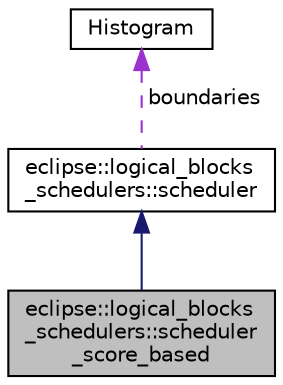 digraph "eclipse::logical_blocks_schedulers::scheduler_score_based"
{
  edge [fontname="Helvetica",fontsize="10",labelfontname="Helvetica",labelfontsize="10"];
  node [fontname="Helvetica",fontsize="10",shape=record];
  Node1 [label="eclipse::logical_blocks\l_schedulers::scheduler\l_score_based",height=0.2,width=0.4,color="black", fillcolor="grey75", style="filled" fontcolor="black"];
  Node2 -> Node1 [dir="back",color="midnightblue",fontsize="10",style="solid",fontname="Helvetica"];
  Node2 [label="eclipse::logical_blocks\l_schedulers::scheduler",height=0.2,width=0.4,color="black", fillcolor="white", style="filled",URL="$classeclipse_1_1logical__blocks__schedulers_1_1scheduler.html"];
  Node3 -> Node2 [dir="back",color="darkorchid3",fontsize="10",style="dashed",label=" boundaries" ,fontname="Helvetica"];
  Node3 [label="Histogram",height=0.2,width=0.4,color="black", fillcolor="white", style="filled",URL="$classHistogram.html"];
}
